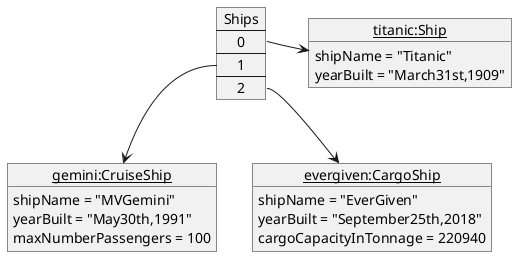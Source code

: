 @startuml

object "<u>titanic:Ship</u>" as ship1{
   shipName = "Titanic"
   yearBuilt = "March31st,1909"
}

object "<u>gemini:CruiseShip</u>" as ship2{
    shipName = "MVGemini"
    yearBuilt = "May30th,1991"
    maxNumberPassengers = 100
}

object "<u>evergiven:CargoShip</u>" as ship3{
    shipName = "EverGiven"
    yearBuilt = "September25th,2018"
    cargoCapacityInTonnage = 220940
}

map "Ships" as ships{
0 *-> ship1
1 *--> ship2
2 *--> ship3
}


@enduml